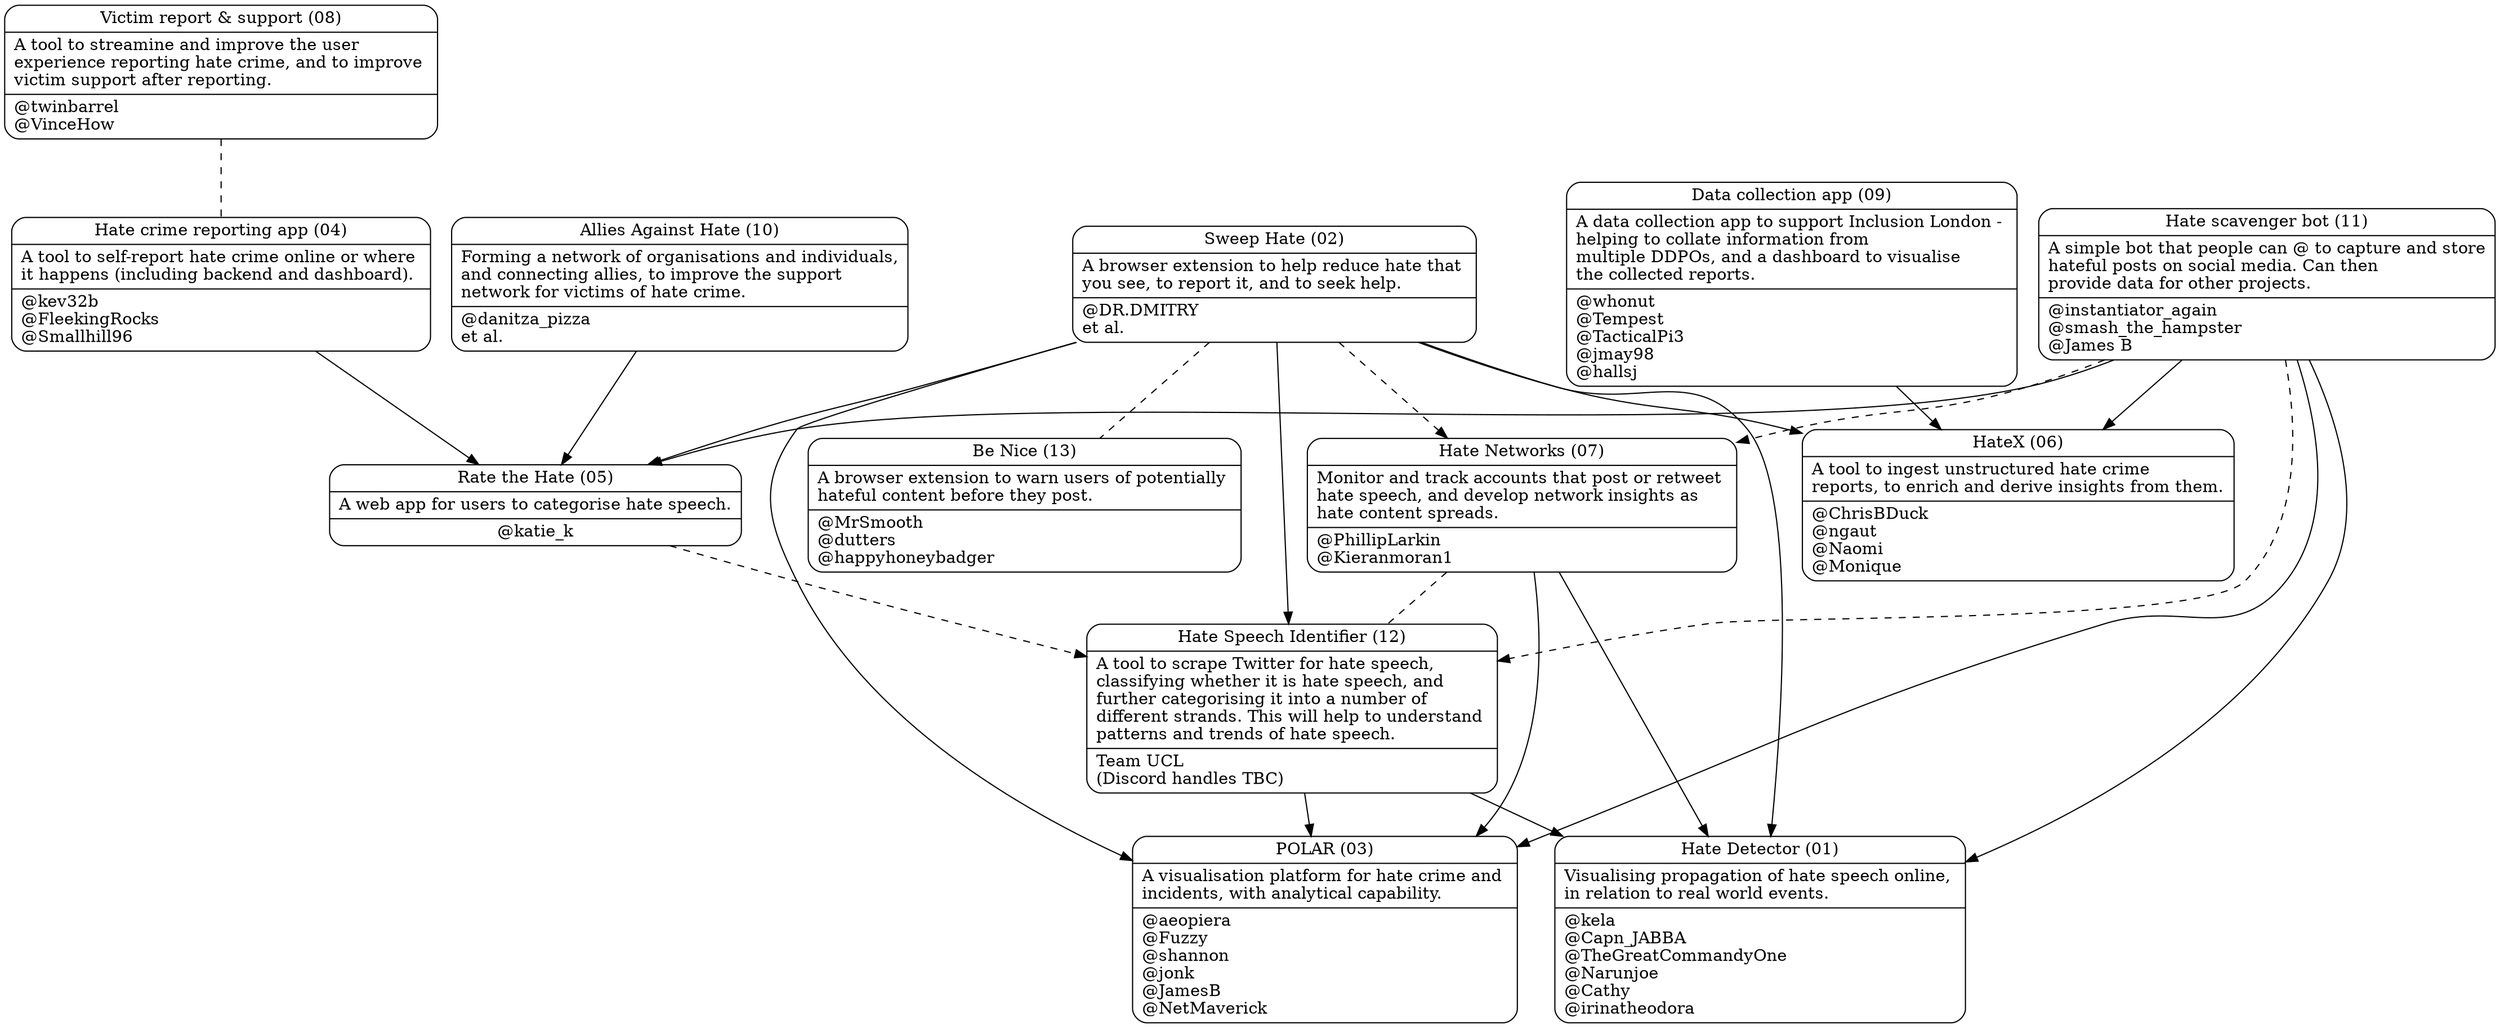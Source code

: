 digraph "Hack Hate 2020" {
    p1 [label="{<f0> Hate Detector (01)           |<f1> Visualising propagation of hate speech online, \lin relation to real world events.\l|<f2> @kela\l@Capn_JABBA\l@TheGreatCommandyOne\l@Narunjoe\l@Cathy\l@irinatheodora\l}" shape=Mrecord];
    p2 [label="{<f0> Sweep Hate (02)              |<f1> A browser extension to help reduce hate that \lyou see, to report it, and to seek help.\l|<f2> @DR.DMITRY\let al.\l}" shape=Mrecord];
    p3 [label="{<f0> POLAR (03)                   |<f1> A visualisation platform for hate crime and \lincidents, with analytical capability.\l|<f2> @aeopiera\l@Fuzzy\l@shannon\l@jonk\l@JamesB\l@NetMaverick\l}" shape=Mrecord];
    p4 [label="{<f0> Hate crime reporting app (04)|<f1> A tool to self-report hate crime online or where \lit happens (including backend and dashboard).\l|<f2> @kev32b\l@FleekingRocks\l@Smallhill96\l}" shape=Mrecord];
    p5 [label="{<f0> Rate the Hate (05)           |<f1> A web app for users to categorise hate speech.\l|<f2> @katie_k}" shape=Mrecord];
    p6 [label="{<f0> HateX (06)                   |<f1> A tool to ingest unstructured hate crime \lreports, to enrich and derive insights from them.\l|<f2> @ChrisBDuck\l@ngaut\l@Naomi\l@Monique\l}" shape=Mrecord];
    p7 [label="{<f0> Hate Networks (07)           |<f1> Monitor and track accounts that post or retweet \lhate speech, and develop network insights as \lhate content spreads.\l|<f2> @PhillipLarkin\l@Kieranmoran1\l}" shape=Mrecord];
    p8 [label="{<f0> Victim report & support (08) |<f1> A tool to streamine and improve the user \lexperience reporting hate crime, and to improve \lvictim support after reporting.\l|<f2> @twinbarrel\l@VinceHow\l}" shape=Mrecord];
    p9 [label="{<f0> Data collection app (09)     |<f1> A data collection app to support Inclusion London - \lhelping to collate information from \lmultiple DDPOs, and a dashboard to visualise \lthe collected reports.\l|<f2> @whonut\l@Tempest\l@TacticalPi3\l@jmay98\l@hallsj\l}" shape=Mrecord];
    p10 [label="{<f0> Allies Against Hate (10)    |<f1> Forming a network of organisations and individuals,\land connecting allies, to improve the support \lnetwork for victims of hate crime.\l|<f2> @danitza_pizza\let al.\l}" shape=Mrecord];
    p11 [label="{<f0> Hate scavenger bot (11)     |<f1> A simple bot that people can @ to capture and store\lhateful posts on social media. Can then \lprovide data for other projects.\l|<f2> @instantiator_again\l@smash_the_hampster\l@James B\l}" shape=Mrecord];
    p12 [label="{<f0> Hate Speech Identifier (12) |<f1> A tool to scrape Twitter for hate speech, \lclassifying whether it is hate speech, and \lfurther categorising it into a number of \ldifferent strands. This will help to understand \lpatterns and trends of hate speech.\l|<f2> Team UCL\l(Discord handles TBC)\l}" shape=Mrecord];
    p14 [label="{<f0> Be Nice (13)                |<f1> A browser extension to warn users of potentially \lhateful content before they post.\l|<f2> @MrSmooth\l@dutters\l@happyhoneybadger\l}" shape=Mrecord];

    p11 -> p5;
    p10 -> p5;
    p11 -> p3;
    p2 -> p3;
    p7 -> p3;
    p12 -> p3;
    p2 -> p14 [dir=none, style=dashed];
    p2 -> p12;
    p11 -> p12 [style=dashed];
    p5 -> p12 [style=dashed];
    p2 -> p7 [style=dashed];
    p11 -> p7 [style=dashed];
    p7 -> p1;
    p11 -> p1;
    p12 -> p1;
    p2 -> p1;
    p4 -> p5;
    p9 -> p6;
    p11 -> p6;
    p2 -> p6;
    p2 -> p5;
    p7 -> p12 [dir=none, style=dashed];
    p8 -> p4 [dir=none, style=dashed];
}
